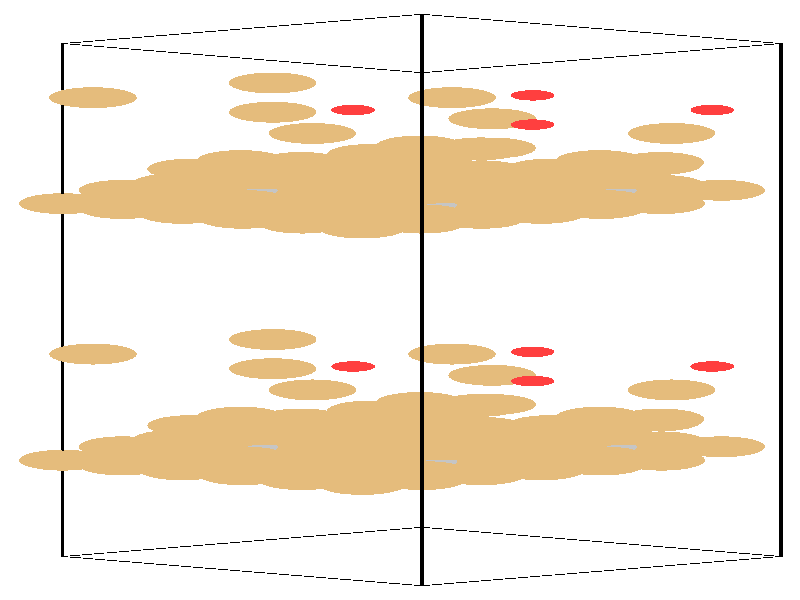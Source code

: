 #include "colors.inc"
#include "finish.inc"

global_settings {assumed_gamma 1 max_trace_level 6}
background {color White}
camera {orthographic
  right -24.13*x up 76.08*y
  direction 1.00*z
  location <0,0,50.00> look_at <0,0,0>}
light_source {<  2.00,   3.00,  40.00> color White
  area_light <0.70, 0, 0>, <0, 0.70, 0>, 3, 3
  adaptive 1 jitter}

#declare simple = finish {phong 0.7}
#declare pale = finish {ambient .5 diffuse .85 roughness .001 specular 0.200 }
#declare intermediate = finish {ambient 0.3 diffuse 0.6 specular 0.10 roughness 0.04 }
#declare vmd = finish {ambient .0 diffuse .65 phong 0.1 phong_size 40. specular 0.500 }
#declare jmol = finish {ambient .2 diffuse .6 specular 1 roughness .001 metallic}
#declare ase2 = finish {ambient 0.05 brilliance 3 diffuse 0.6 metallic specular 0.70 roughness 0.04 reflection 0.15}
#declare ase3 = finish {ambient .15 brilliance 2 diffuse .6 metallic specular 1. roughness .001 reflection .0}
#declare glass = finish {ambient .05 diffuse .3 specular 1. roughness .001}
#declare glass2 = finish {ambient .0 diffuse .3 specular 1. reflection .25 roughness .001}
#declare Rcell = 0.050;
#declare Rbond = 0.100;

#macro atom(LOC, R, COL, TRANS, FIN)
  sphere{LOC, R texture{pigment{color COL transmit TRANS} finish{FIN}}}
#end
#macro constrain(LOC, R, COL, TRANS FIN)
union{torus{R, Rcell rotate 45*z texture{pigment{color COL transmit TRANS} finish{FIN}}}
      torus{R, Rcell rotate -45*z texture{pigment{color COL transmit TRANS} finish{FIN}}}
      translate LOC}
#end

cylinder {<-10.17, -32.52, -33.83>, <  0.66, -36.23, -23.65>, Rcell pigment {Black}}
cylinder {<  0.66, -28.82, -44.00>, < 11.49, -32.52, -33.83>, Rcell pigment {Black}}
cylinder {<  0.66,  36.23, -20.33>, < 11.49,  32.52, -10.15>, Rcell pigment {Black}}
cylinder {<-10.17,  32.52, -10.15>, <  0.66,  28.82,   0.03>, Rcell pigment {Black}}
cylinder {<-10.17, -32.52, -33.83>, <  0.66, -28.82, -44.00>, Rcell pigment {Black}}
cylinder {<  0.66, -36.23, -23.65>, < 11.49, -32.52, -33.83>, Rcell pigment {Black}}
cylinder {<  0.66,  28.82,   0.03>, < 11.49,  32.52, -10.15>, Rcell pigment {Black}}
cylinder {<-10.17,  32.52, -10.15>, <  0.66,  36.23, -20.33>, Rcell pigment {Black}}
cylinder {<-10.17, -32.52, -33.83>, <-10.17,  32.52, -10.15>, Rcell pigment {Black}}
cylinder {<  0.66, -36.23, -23.65>, <  0.66,  28.82,   0.03>, Rcell pigment {Black}}
cylinder {< 11.49, -32.52, -33.83>, < 11.49,  32.52, -10.15>, Rcell pigment {Black}}
cylinder {<  0.66, -28.82, -44.00>, <  0.66,  36.23, -20.33>, Rcell pigment {Black}}
atom(<-10.17, -20.31, -29.38>, 1.32, rgb <0.78, 0.50, 0.20>, 0.0, ase3) // #0 
atom(< -8.37, -20.92, -27.68>, 1.32, rgb <0.78, 0.50, 0.20>, 0.0, ase3) // #1 
atom(< -6.56, -21.54, -25.99>, 1.32, rgb <0.78, 0.50, 0.20>, 0.0, ase3) // #2 
atom(< -8.37, -19.69, -31.08>, 1.32, rgb <0.78, 0.50, 0.20>, 0.0, ase3) // #3 
atom(< -6.56, -20.31, -29.38>, 1.32, rgb <0.78, 0.50, 0.20>, 0.0, ase3) // #4 
atom(< -4.76, -20.92, -27.68>, 1.32, rgb <0.78, 0.50, 0.20>, 0.0, ase3) // #5 
atom(< -6.56, -19.07, -32.77>, 1.32, rgb <0.78, 0.50, 0.20>, 0.0, ase3) // #6 
atom(< -4.76, -19.69, -31.08>, 1.32, rgb <0.78, 0.50, 0.20>, 0.0, ase3) // #7 
atom(< -2.95, -20.31, -29.38>, 1.32, rgb <0.78, 0.50, 0.20>, 0.0, ase3) // #8 
atom(< -8.37, -18.61, -28.76>, 1.32, rgb <0.78, 0.50, 0.20>, 0.0, ase3) // #9 
atom(< -6.56, -19.23, -27.07>, 1.32, rgb <0.78, 0.50, 0.20>, 0.0, ase3) // #10 
atom(< -4.76, -19.85, -25.37>, 1.32, rgb <0.78, 0.50, 0.20>, 0.0, ase3) // #11 
atom(< -6.56, -17.99, -30.46>, 1.32, rgb <0.78, 0.50, 0.20>, 0.0, ase3) // #12 
atom(< -4.76, -18.61, -28.76>, 1.32, rgb <0.78, 0.50, 0.20>, 0.0, ase3) // #13 
atom(< -2.95, -19.23, -27.07>, 1.32, rgb <0.78, 0.50, 0.20>, 0.0, ase3) // #14 
atom(< -4.76, -17.38, -32.15>, 1.32, rgb <0.78, 0.50, 0.20>, 0.0, ase3) // #15 
atom(< -2.95, -17.99, -30.46>, 1.32, rgb <0.78, 0.50, 0.20>, 0.0, ase3) // #16 
atom(< -1.14, -18.61, -28.76>, 1.32, rgb <0.78, 0.50, 0.20>, 0.0, ase3) // #17 
atom(<  8.19, -11.40, -23.23>, 1.32, rgb <0.78, 0.50, 0.20>, 0.0, ase3) // #18 
atom(<  1.48, -13.71, -36.63>, 1.32, rgb <0.78, 0.50, 0.20>, 0.0, ase3) // #19 
atom(< -6.75, -17.77, -25.27>, 1.32, rgb <0.78, 0.50, 0.20>, 0.0, ase3) // #20 
atom(<  0.60, -16.70, -18.89>, 1.32, rgb <0.78, 0.50, 0.20>, 0.0, ase3) // #21 
atom(< -6.30, -15.92, -27.08>, 1.32, rgb <0.78, 0.50, 0.20>, 0.0, ase3) // #22 
atom(< -4.72, -17.67, -26.12>, 1.32, rgb <0.78, 0.50, 0.20>, 0.0, ase3) // #23 
atom(< -3.84,  -5.01, -29.11>, 1.32, rgb <0.78, 0.50, 0.20>, 0.0, ase3) // #24 
atom(< -3.04, -15.34, -28.73>, 1.32, rgb <0.78, 0.50, 0.20>, 0.0, ase3) // #25 
atom(< -2.98, -15.09, -26.21>, 1.32, rgb <0.78, 0.50, 0.20>, 0.0, ase3) // #26 
atom(< -1.41,  -8.43, -26.04>, 0.66, rgb <1.00, 0.05, 0.05>, 0.0, ase3) // #27 
atom(<  0.96, -20.50, -20.73>, 0.76, rgb <0.56, 0.56, 0.56>, 0.0, ase3) // #28 
atom(<-10.17,  12.22, -17.54>, 1.32, rgb <0.78, 0.50, 0.20>, 0.0, ase3) // #29 
atom(< -8.37,  11.60, -15.85>, 1.32, rgb <0.78, 0.50, 0.20>, 0.0, ase3) // #30 
atom(< -6.56,  10.98, -14.15>, 1.32, rgb <0.78, 0.50, 0.20>, 0.0, ase3) // #31 
atom(< -8.37,  12.83, -19.24>, 1.32, rgb <0.78, 0.50, 0.20>, 0.0, ase3) // #32 
atom(< -6.56,  12.22, -17.54>, 1.32, rgb <0.78, 0.50, 0.20>, 0.0, ase3) // #33 
atom(< -4.76,  11.60, -15.85>, 1.32, rgb <0.78, 0.50, 0.20>, 0.0, ase3) // #34 
atom(< -6.56,  13.45, -20.93>, 1.32, rgb <0.78, 0.50, 0.20>, 0.0, ase3) // #35 
atom(< -4.76,  12.83, -19.24>, 1.32, rgb <0.78, 0.50, 0.20>, 0.0, ase3) // #36 
atom(< -2.95,  12.22, -17.54>, 1.32, rgb <0.78, 0.50, 0.20>, 0.0, ase3) // #37 
atom(< -8.37,  13.91, -16.92>, 1.32, rgb <0.78, 0.50, 0.20>, 0.0, ase3) // #38 
atom(< -6.56,  13.29, -15.23>, 1.32, rgb <0.78, 0.50, 0.20>, 0.0, ase3) // #39 
atom(< -4.76,  12.68, -13.53>, 1.32, rgb <0.78, 0.50, 0.20>, 0.0, ase3) // #40 
atom(< -6.56,  14.53, -18.62>, 1.32, rgb <0.78, 0.50, 0.20>, 0.0, ase3) // #41 
atom(< -4.76,  13.91, -16.92>, 1.32, rgb <0.78, 0.50, 0.20>, 0.0, ase3) // #42 
atom(< -2.95,  13.29, -15.23>, 1.32, rgb <0.78, 0.50, 0.20>, 0.0, ase3) // #43 
atom(< -4.76,  15.15, -20.32>, 1.32, rgb <0.78, 0.50, 0.20>, 0.0, ase3) // #44 
atom(< -2.95,  14.53, -18.62>, 1.32, rgb <0.78, 0.50, 0.20>, 0.0, ase3) // #45 
atom(< -1.14,  13.91, -16.92>, 1.32, rgb <0.78, 0.50, 0.20>, 0.0, ase3) // #46 
atom(<  8.19,  21.12, -11.39>, 1.32, rgb <0.78, 0.50, 0.20>, 0.0, ase3) // #47 
atom(<  1.48,  18.81, -24.80>, 1.32, rgb <0.78, 0.50, 0.20>, 0.0, ase3) // #48 
atom(< -6.75,  14.75, -13.43>, 1.32, rgb <0.78, 0.50, 0.20>, 0.0, ase3) // #49 
atom(<  0.60,  15.82,  -7.05>, 1.32, rgb <0.78, 0.50, 0.20>, 0.0, ase3) // #50 
atom(< -6.30,  16.60, -15.24>, 1.32, rgb <0.78, 0.50, 0.20>, 0.0, ase3) // #51 
atom(< -4.72,  14.85, -14.28>, 1.32, rgb <0.78, 0.50, 0.20>, 0.0, ase3) // #52 
atom(< -3.84,  27.52, -17.28>, 1.32, rgb <0.78, 0.50, 0.20>, 0.0, ase3) // #53 
atom(< -3.04,  17.18, -16.89>, 1.32, rgb <0.78, 0.50, 0.20>, 0.0, ase3) // #54 
atom(< -2.98,  17.44, -14.38>, 1.32, rgb <0.78, 0.50, 0.20>, 0.0, ase3) // #55 
atom(< -1.41,  24.09, -14.20>, 0.66, rgb <1.00, 0.05, 0.05>, 0.0, ase3) // #56 
atom(<  0.96,  12.02,  -8.90>, 0.76, rgb <0.56, 0.56, 0.56>, 0.0, ase3) // #57 
atom(< -4.76, -18.45, -34.47>, 1.32, rgb <0.78, 0.50, 0.20>, 0.0, ase3) // #58 
atom(< -2.95, -19.07, -32.77>, 1.32, rgb <0.78, 0.50, 0.20>, 0.0, ase3) // #59 
atom(< -1.15, -19.69, -31.08>, 1.32, rgb <0.78, 0.50, 0.20>, 0.0, ase3) // #60 
atom(< -2.95, -17.84, -36.16>, 1.32, rgb <0.78, 0.50, 0.20>, 0.0, ase3) // #61 
atom(< -1.15, -18.45, -34.47>, 1.32, rgb <0.78, 0.50, 0.20>, 0.0, ase3) // #62 
atom(<  0.66, -19.07, -32.77>, 1.32, rgb <0.78, 0.50, 0.20>, 0.0, ase3) // #63 
atom(< -1.15, -17.22, -37.86>, 1.32, rgb <0.78, 0.50, 0.20>, 0.0, ase3) // #64 
atom(<  0.66, -17.84, -36.16>, 1.32, rgb <0.78, 0.50, 0.20>, 0.0, ase3) // #65 
atom(<  2.46, -18.45, -34.47>, 1.32, rgb <0.78, 0.50, 0.20>, 0.0, ase3) // #66 
atom(< -2.95, -16.76, -33.85>, 1.32, rgb <0.78, 0.50, 0.20>, 0.0, ase3) // #67 
atom(< -1.15, -17.38, -32.15>, 1.32, rgb <0.78, 0.50, 0.20>, 0.0, ase3) // #68 
atom(<  0.66, -17.99, -30.46>, 1.32, rgb <0.78, 0.50, 0.20>, 0.0, ase3) // #69 
atom(< -1.15, -16.14, -35.55>, 1.32, rgb <0.78, 0.50, 0.20>, 0.0, ase3) // #70 
atom(<  0.66, -16.76, -33.85>, 1.32, rgb <0.78, 0.50, 0.20>, 0.0, ase3) // #71 
atom(<  2.46, -17.38, -32.15>, 1.32, rgb <0.78, 0.50, 0.20>, 0.0, ase3) // #72 
atom(<  0.66, -15.52, -37.24>, 1.32, rgb <0.78, 0.50, 0.20>, 0.0, ase3) // #73 
atom(<  2.46, -16.14, -35.55>, 1.32, rgb <0.78, 0.50, 0.20>, 0.0, ase3) // #74 
atom(<  4.27, -16.76, -33.85>, 1.32, rgb <0.78, 0.50, 0.20>, 0.0, ase3) // #75 
atom(<  2.78, -13.25, -18.14>, 1.32, rgb <0.78, 0.50, 0.20>, 0.0, ase3) // #76 
atom(< -3.94, -15.56, -31.55>, 1.32, rgb <0.78, 0.50, 0.20>, 0.0, ase3) // #77 
atom(< -1.34, -15.92, -30.35>, 1.32, rgb <0.78, 0.50, 0.20>, 0.0, ase3) // #78 
atom(<  6.02, -14.85, -23.97>, 1.32, rgb <0.78, 0.50, 0.20>, 0.0, ase3) // #79 
atom(< -0.88, -14.07, -32.17>, 1.32, rgb <0.78, 0.50, 0.20>, 0.0, ase3) // #80 
atom(<  0.70, -15.82, -31.21>, 1.32, rgb <0.78, 0.50, 0.20>, 0.0, ase3) // #81 
atom(< -9.26,  -6.86, -24.03>, 1.32, rgb <0.78, 0.50, 0.20>, 0.0, ase3) // #82 
atom(<  2.38, -13.49, -33.81>, 1.32, rgb <0.78, 0.50, 0.20>, 0.0, ase3) // #83 
atom(<  2.44, -13.23, -31.30>, 1.32, rgb <0.78, 0.50, 0.20>, 0.0, ase3) // #84 
atom(<  4.00,  -6.58, -31.13>, 0.66, rgb <1.00, 0.05, 0.05>, 0.0, ase3) // #85 
atom(<  6.38, -18.65, -25.82>, 0.76, rgb <0.56, 0.56, 0.56>, 0.0, ase3) // #86 
atom(< -4.76,  14.07, -22.63>, 1.32, rgb <0.78, 0.50, 0.20>, 0.0, ase3) // #87 
atom(< -2.95,  13.45, -20.93>, 1.32, rgb <0.78, 0.50, 0.20>, 0.0, ase3) // #88 
atom(< -1.15,  12.83, -19.24>, 1.32, rgb <0.78, 0.50, 0.20>, 0.0, ase3) // #89 
atom(< -2.95,  14.69, -24.33>, 1.32, rgb <0.78, 0.50, 0.20>, 0.0, ase3) // #90 
atom(< -1.15,  14.07, -22.63>, 1.32, rgb <0.78, 0.50, 0.20>, 0.0, ase3) // #91 
atom(<  0.66,  13.45, -20.93>, 1.32, rgb <0.78, 0.50, 0.20>, 0.0, ase3) // #92 
atom(< -1.15,  15.30, -26.02>, 1.32, rgb <0.78, 0.50, 0.20>, 0.0, ase3) // #93 
atom(<  0.66,  14.69, -24.33>, 1.32, rgb <0.78, 0.50, 0.20>, 0.0, ase3) // #94 
atom(<  2.46,  14.07, -22.63>, 1.32, rgb <0.78, 0.50, 0.20>, 0.0, ase3) // #95 
atom(< -2.95,  15.76, -22.01>, 1.32, rgb <0.78, 0.50, 0.20>, 0.0, ase3) // #96 
atom(< -1.15,  15.15, -20.32>, 1.32, rgb <0.78, 0.50, 0.20>, 0.0, ase3) // #97 
atom(<  0.66,  14.53, -18.62>, 1.32, rgb <0.78, 0.50, 0.20>, 0.0, ase3) // #98 
atom(< -1.15,  16.38, -23.71>, 1.32, rgb <0.78, 0.50, 0.20>, 0.0, ase3) // #99 
atom(<  0.66,  15.76, -22.01>, 1.32, rgb <0.78, 0.50, 0.20>, 0.0, ase3) // #100 
atom(<  2.46,  15.15, -20.32>, 1.32, rgb <0.78, 0.50, 0.20>, 0.0, ase3) // #101 
atom(<  0.66,  17.00, -25.41>, 1.32, rgb <0.78, 0.50, 0.20>, 0.0, ase3) // #102 
atom(<  2.46,  16.38, -23.71>, 1.32, rgb <0.78, 0.50, 0.20>, 0.0, ase3) // #103 
atom(<  4.27,  15.76, -22.01>, 1.32, rgb <0.78, 0.50, 0.20>, 0.0, ase3) // #104 
atom(<  2.78,  19.27,  -6.30>, 1.32, rgb <0.78, 0.50, 0.20>, 0.0, ase3) // #105 
atom(< -3.94,  16.96, -19.71>, 1.32, rgb <0.78, 0.50, 0.20>, 0.0, ase3) // #106 
atom(< -1.34,  16.61, -18.52>, 1.32, rgb <0.78, 0.50, 0.20>, 0.0, ase3) // #107 
atom(<  6.02,  17.68, -12.14>, 1.32, rgb <0.78, 0.50, 0.20>, 0.0, ase3) // #108 
atom(< -0.88,  18.46, -20.33>, 1.32, rgb <0.78, 0.50, 0.20>, 0.0, ase3) // #109 
atom(<  0.70,  16.71, -19.37>, 1.32, rgb <0.78, 0.50, 0.20>, 0.0, ase3) // #110 
atom(< -9.26,  25.66, -12.19>, 1.32, rgb <0.78, 0.50, 0.20>, 0.0, ase3) // #111 
atom(<  2.38,  19.03, -21.98>, 1.32, rgb <0.78, 0.50, 0.20>, 0.0, ase3) // #112 
atom(<  2.44,  19.29, -19.47>, 1.32, rgb <0.78, 0.50, 0.20>, 0.0, ase3) // #113 
atom(<  4.00,  25.95, -19.29>, 0.66, rgb <1.00, 0.05, 0.05>, 0.0, ase3) // #114 
atom(<  6.38,  13.87, -13.99>, 0.76, rgb <0.56, 0.56, 0.56>, 0.0, ase3) // #115 
atom(< -4.76, -22.16, -24.29>, 1.32, rgb <0.78, 0.50, 0.20>, 0.0, ase3) // #116 
atom(< -2.95, -22.78, -22.59>, 1.32, rgb <0.78, 0.50, 0.20>, 0.0, ase3) // #117 
atom(< -1.14, -23.39, -20.90>, 1.32, rgb <0.78, 0.50, 0.20>, 0.0, ase3) // #118 
atom(< -2.95, -21.54, -25.99>, 1.32, rgb <0.78, 0.50, 0.20>, 0.0, ase3) // #119 
atom(< -1.15, -22.16, -24.29>, 1.32, rgb <0.78, 0.50, 0.20>, 0.0, ase3) // #120 
atom(<  0.66, -22.78, -22.59>, 1.32, rgb <0.78, 0.50, 0.20>, 0.0, ase3) // #121 
atom(< -1.15, -20.92, -27.68>, 1.32, rgb <0.78, 0.50, 0.20>, 0.0, ase3) // #122 
atom(<  0.66, -21.54, -25.99>, 1.32, rgb <0.78, 0.50, 0.20>, 0.0, ase3) // #123 
atom(<  2.46, -22.16, -24.29>, 1.32, rgb <0.78, 0.50, 0.20>, 0.0, ase3) // #124 
atom(< -2.95, -20.46, -23.67>, 1.32, rgb <0.78, 0.50, 0.20>, 0.0, ase3) // #125 
atom(< -1.15, -21.08, -21.98>, 1.32, rgb <0.78, 0.50, 0.20>, 0.0, ase3) // #126 
atom(<  0.66, -21.70, -20.28>, 1.32, rgb <0.78, 0.50, 0.20>, 0.0, ase3) // #127 
atom(< -1.15, -19.85, -25.37>, 1.32, rgb <0.78, 0.50, 0.20>, 0.0, ase3) // #128 
atom(<  0.66, -20.46, -23.67>, 1.32, rgb <0.78, 0.50, 0.20>, 0.0, ase3) // #129 
atom(<  2.46, -21.08, -21.98>, 1.32, rgb <0.78, 0.50, 0.20>, 0.0, ase3) // #130 
atom(<  0.66, -19.23, -27.07>, 1.32, rgb <0.78, 0.50, 0.20>, 0.0, ase3) // #131 
atom(<  2.46, -19.85, -25.37>, 1.32, rgb <0.78, 0.50, 0.20>, 0.0, ase3) // #132 
atom(<  4.27, -20.46, -23.67>, 1.32, rgb <0.78, 0.50, 0.20>, 0.0, ase3) // #133 
atom(<  2.78,  -9.55, -28.31>, 1.32, rgb <0.78, 0.50, 0.20>, 0.0, ase3) // #134 
atom(<  6.89, -15.56, -31.55>, 1.32, rgb <0.78, 0.50, 0.20>, 0.0, ase3) // #135 
atom(< -1.34, -19.62, -20.18>, 1.32, rgb <0.78, 0.50, 0.20>, 0.0, ase3) // #136 
atom(< -4.81, -14.85, -23.97>, 1.32, rgb <0.78, 0.50, 0.20>, 0.0, ase3) // #137 
atom(< -0.88, -17.77, -21.99>, 1.32, rgb <0.78, 0.50, 0.20>, 0.0, ase3) // #138 
atom(<  0.70, -19.52, -21.03>, 1.32, rgb <0.78, 0.50, 0.20>, 0.0, ase3) // #139 
atom(<  1.57,  -6.86, -24.03>, 1.32, rgb <0.78, 0.50, 0.20>, 0.0, ase3) // #140 
atom(<  2.38, -17.20, -23.64>, 1.32, rgb <0.78, 0.50, 0.20>, 0.0, ase3) // #141 
atom(<  2.44, -16.94, -21.13>, 1.32, rgb <0.78, 0.50, 0.20>, 0.0, ase3) // #142 
atom(<  4.00, -10.28, -20.95>, 0.66, rgb <1.00, 0.05, 0.05>, 0.0, ase3) // #143 
atom(< -4.45, -18.65, -25.82>, 0.76, rgb <0.56, 0.56, 0.56>, 0.0, ase3) // #144 
atom(< -4.76,  10.36, -12.45>, 1.32, rgb <0.78, 0.50, 0.20>, 0.0, ase3) // #145 
atom(< -2.95,   9.75, -10.76>, 1.32, rgb <0.78, 0.50, 0.20>, 0.0, ase3) // #146 
atom(< -1.14,   9.13,  -9.06>, 1.32, rgb <0.78, 0.50, 0.20>, 0.0, ase3) // #147 
atom(< -2.95,  10.98, -14.15>, 1.32, rgb <0.78, 0.50, 0.20>, 0.0, ase3) // #148 
atom(< -1.15,  10.36, -12.45>, 1.32, rgb <0.78, 0.50, 0.20>, 0.0, ase3) // #149 
atom(<  0.66,   9.75, -10.76>, 1.32, rgb <0.78, 0.50, 0.20>, 0.0, ase3) // #150 
atom(< -1.15,  11.60, -15.85>, 1.32, rgb <0.78, 0.50, 0.20>, 0.0, ase3) // #151 
atom(<  0.66,  10.98, -14.15>, 1.32, rgb <0.78, 0.50, 0.20>, 0.0, ase3) // #152 
atom(<  2.46,  10.36, -12.45>, 1.32, rgb <0.78, 0.50, 0.20>, 0.0, ase3) // #153 
atom(< -2.95,  12.06, -11.84>, 1.32, rgb <0.78, 0.50, 0.20>, 0.0, ase3) // #154 
atom(< -1.15,  11.44, -10.14>, 1.32, rgb <0.78, 0.50, 0.20>, 0.0, ase3) // #155 
atom(<  0.66,  10.83,  -8.44>, 1.32, rgb <0.78, 0.50, 0.20>, 0.0, ase3) // #156 
atom(< -1.15,  12.68, -13.53>, 1.32, rgb <0.78, 0.50, 0.20>, 0.0, ase3) // #157 
atom(<  0.66,  12.06, -11.84>, 1.32, rgb <0.78, 0.50, 0.20>, 0.0, ase3) // #158 
atom(<  2.46,  11.44, -10.14>, 1.32, rgb <0.78, 0.50, 0.20>, 0.0, ase3) // #159 
atom(<  0.66,  13.29, -15.23>, 1.32, rgb <0.78, 0.50, 0.20>, 0.0, ase3) // #160 
atom(<  2.46,  12.68, -13.53>, 1.32, rgb <0.78, 0.50, 0.20>, 0.0, ase3) // #161 
atom(<  4.27,  12.06, -11.84>, 1.32, rgb <0.78, 0.50, 0.20>, 0.0, ase3) // #162 
atom(<  2.78,  22.98, -16.48>, 1.32, rgb <0.78, 0.50, 0.20>, 0.0, ase3) // #163 
atom(<  6.89,  16.96, -19.71>, 1.32, rgb <0.78, 0.50, 0.20>, 0.0, ase3) // #164 
atom(< -1.34,  12.90,  -8.34>, 1.32, rgb <0.78, 0.50, 0.20>, 0.0, ase3) // #165 
atom(< -4.81,  17.68, -12.14>, 1.32, rgb <0.78, 0.50, 0.20>, 0.0, ase3) // #166 
atom(< -0.88,  14.75, -10.15>, 1.32, rgb <0.78, 0.50, 0.20>, 0.0, ase3) // #167 
atom(<  0.70,  13.00,  -9.19>, 1.32, rgb <0.78, 0.50, 0.20>, 0.0, ase3) // #168 
atom(<  1.57,  25.66, -12.19>, 1.32, rgb <0.78, 0.50, 0.20>, 0.0, ase3) // #169 
atom(<  2.38,  15.33, -11.80>, 1.32, rgb <0.78, 0.50, 0.20>, 0.0, ase3) // #170 
atom(<  2.44,  15.58,  -9.29>, 1.32, rgb <0.78, 0.50, 0.20>, 0.0, ase3) // #171 
atom(<  4.00,  22.24,  -9.11>, 0.66, rgb <1.00, 0.05, 0.05>, 0.0, ase3) // #172 
atom(< -4.45,  13.87, -13.99>, 0.76, rgb <0.56, 0.56, 0.56>, 0.0, ase3) // #173 
atom(<  0.66, -20.31, -29.38>, 1.32, rgb <0.78, 0.50, 0.20>, 0.0, ase3) // #174 
atom(<  2.46, -20.92, -27.68>, 1.32, rgb <0.78, 0.50, 0.20>, 0.0, ase3) // #175 
atom(<  4.27, -21.54, -25.99>, 1.32, rgb <0.78, 0.50, 0.20>, 0.0, ase3) // #176 
atom(<  2.46, -19.69, -31.08>, 1.32, rgb <0.78, 0.50, 0.20>, 0.0, ase3) // #177 
atom(<  4.27, -20.31, -29.38>, 1.32, rgb <0.78, 0.50, 0.20>, 0.0, ase3) // #178 
atom(<  6.07, -20.92, -27.68>, 1.32, rgb <0.78, 0.50, 0.20>, 0.0, ase3) // #179 
atom(<  4.27, -19.07, -32.77>, 1.32, rgb <0.78, 0.50, 0.20>, 0.0, ase3) // #180 
atom(<  6.07, -19.69, -31.08>, 1.32, rgb <0.78, 0.50, 0.20>, 0.0, ase3) // #181 
atom(<  7.88, -20.31, -29.38>, 1.32, rgb <0.78, 0.50, 0.20>, 0.0, ase3) // #182 
atom(<  2.46, -18.61, -28.76>, 1.32, rgb <0.78, 0.50, 0.20>, 0.0, ase3) // #183 
atom(<  4.27, -19.23, -27.07>, 1.32, rgb <0.78, 0.50, 0.20>, 0.0, ase3) // #184 
atom(<  6.07, -19.85, -25.37>, 1.32, rgb <0.78, 0.50, 0.20>, 0.0, ase3) // #185 
atom(<  4.27, -17.99, -30.46>, 1.32, rgb <0.78, 0.50, 0.20>, 0.0, ase3) // #186 
atom(<  6.07, -18.61, -28.76>, 1.32, rgb <0.78, 0.50, 0.20>, 0.0, ase3) // #187 
atom(<  7.88, -19.23, -27.07>, 1.32, rgb <0.78, 0.50, 0.20>, 0.0, ase3) // #188 
atom(<  6.07, -17.38, -32.15>, 1.32, rgb <0.78, 0.50, 0.20>, 0.0, ase3) // #189 
atom(<  7.88, -17.99, -30.46>, 1.32, rgb <0.78, 0.50, 0.20>, 0.0, ase3) // #190 
atom(<  9.69, -18.61, -28.76>, 1.32, rgb <0.78, 0.50, 0.20>, 0.0, ase3) // #191 
atom(< -2.64, -11.40, -23.23>, 1.32, rgb <0.78, 0.50, 0.20>, 0.0, ase3) // #192 
atom(<  1.48, -17.41, -26.46>, 1.32, rgb <0.78, 0.50, 0.20>, 0.0, ase3) // #193 
atom(<  4.08, -17.77, -25.27>, 1.32, rgb <0.78, 0.50, 0.20>, 0.0, ase3) // #194 
atom(<  0.60, -12.99, -29.06>, 1.32, rgb <0.78, 0.50, 0.20>, 0.0, ase3) // #195 
atom(<  4.53, -15.92, -27.08>, 1.32, rgb <0.78, 0.50, 0.20>, 0.0, ase3) // #196 
atom(<  6.11, -17.67, -26.12>, 1.32, rgb <0.78, 0.50, 0.20>, 0.0, ase3) // #197 
atom(< -3.84,  -8.71, -18.94>, 1.32, rgb <0.78, 0.50, 0.20>, 0.0, ase3) // #198 
atom(<  7.79, -15.34, -28.73>, 1.32, rgb <0.78, 0.50, 0.20>, 0.0, ase3) // #199 
atom(<  7.85, -15.09, -26.21>, 1.32, rgb <0.78, 0.50, 0.20>, 0.0, ase3) // #200 
atom(<  9.42,  -8.43, -26.04>, 0.66, rgb <1.00, 0.05, 0.05>, 0.0, ase3) // #201 
atom(<  0.96, -16.80, -30.91>, 0.76, rgb <0.56, 0.56, 0.56>, 0.0, ase3) // #202 
atom(<  0.66,  12.22, -17.54>, 1.32, rgb <0.78, 0.50, 0.20>, 0.0, ase3) // #203 
atom(<  2.46,  11.60, -15.85>, 1.32, rgb <0.78, 0.50, 0.20>, 0.0, ase3) // #204 
atom(<  4.27,  10.98, -14.15>, 1.32, rgb <0.78, 0.50, 0.20>, 0.0, ase3) // #205 
atom(<  2.46,  12.83, -19.24>, 1.32, rgb <0.78, 0.50, 0.20>, 0.0, ase3) // #206 
atom(<  4.27,  12.22, -17.54>, 1.32, rgb <0.78, 0.50, 0.20>, 0.0, ase3) // #207 
atom(<  6.07,  11.60, -15.85>, 1.32, rgb <0.78, 0.50, 0.20>, 0.0, ase3) // #208 
atom(<  4.27,  13.45, -20.93>, 1.32, rgb <0.78, 0.50, 0.20>, 0.0, ase3) // #209 
atom(<  6.07,  12.83, -19.24>, 1.32, rgb <0.78, 0.50, 0.20>, 0.0, ase3) // #210 
atom(<  7.88,  12.22, -17.54>, 1.32, rgb <0.78, 0.50, 0.20>, 0.0, ase3) // #211 
atom(<  2.46,  13.91, -16.92>, 1.32, rgb <0.78, 0.50, 0.20>, 0.0, ase3) // #212 
atom(<  4.27,  13.29, -15.23>, 1.32, rgb <0.78, 0.50, 0.20>, 0.0, ase3) // #213 
atom(<  6.07,  12.68, -13.53>, 1.32, rgb <0.78, 0.50, 0.20>, 0.0, ase3) // #214 
atom(<  4.27,  14.53, -18.62>, 1.32, rgb <0.78, 0.50, 0.20>, 0.0, ase3) // #215 
atom(<  6.07,  13.91, -16.92>, 1.32, rgb <0.78, 0.50, 0.20>, 0.0, ase3) // #216 
atom(<  7.88,  13.29, -15.23>, 1.32, rgb <0.78, 0.50, 0.20>, 0.0, ase3) // #217 
atom(<  6.07,  15.15, -20.32>, 1.32, rgb <0.78, 0.50, 0.20>, 0.0, ase3) // #218 
atom(<  7.88,  14.53, -18.62>, 1.32, rgb <0.78, 0.50, 0.20>, 0.0, ase3) // #219 
atom(<  9.69,  13.91, -16.92>, 1.32, rgb <0.78, 0.50, 0.20>, 0.0, ase3) // #220 
atom(< -2.64,  21.12, -11.39>, 1.32, rgb <0.78, 0.50, 0.20>, 0.0, ase3) // #221 
atom(<  1.48,  15.11, -14.62>, 1.32, rgb <0.78, 0.50, 0.20>, 0.0, ase3) // #222 
atom(<  4.08,  14.75, -13.43>, 1.32, rgb <0.78, 0.50, 0.20>, 0.0, ase3) // #223 
atom(<  0.60,  19.53, -17.23>, 1.32, rgb <0.78, 0.50, 0.20>, 0.0, ase3) // #224 
atom(<  4.53,  16.60, -15.24>, 1.32, rgb <0.78, 0.50, 0.20>, 0.0, ase3) // #225 
atom(<  6.11,  14.85, -14.28>, 1.32, rgb <0.78, 0.50, 0.20>, 0.0, ase3) // #226 
atom(< -3.84,  23.81,  -7.10>, 1.32, rgb <0.78, 0.50, 0.20>, 0.0, ase3) // #227 
atom(<  7.79,  17.18, -16.89>, 1.32, rgb <0.78, 0.50, 0.20>, 0.0, ase3) // #228 
atom(<  7.85,  17.44, -14.38>, 1.32, rgb <0.78, 0.50, 0.20>, 0.0, ase3) // #229 
atom(<  9.42,  24.09, -14.20>, 0.66, rgb <1.00, 0.05, 0.05>, 0.0, ase3) // #230 
atom(<  0.96,  15.72, -19.07>, 0.76, rgb <0.56, 0.56, 0.56>, 0.0, ase3) // #231 
